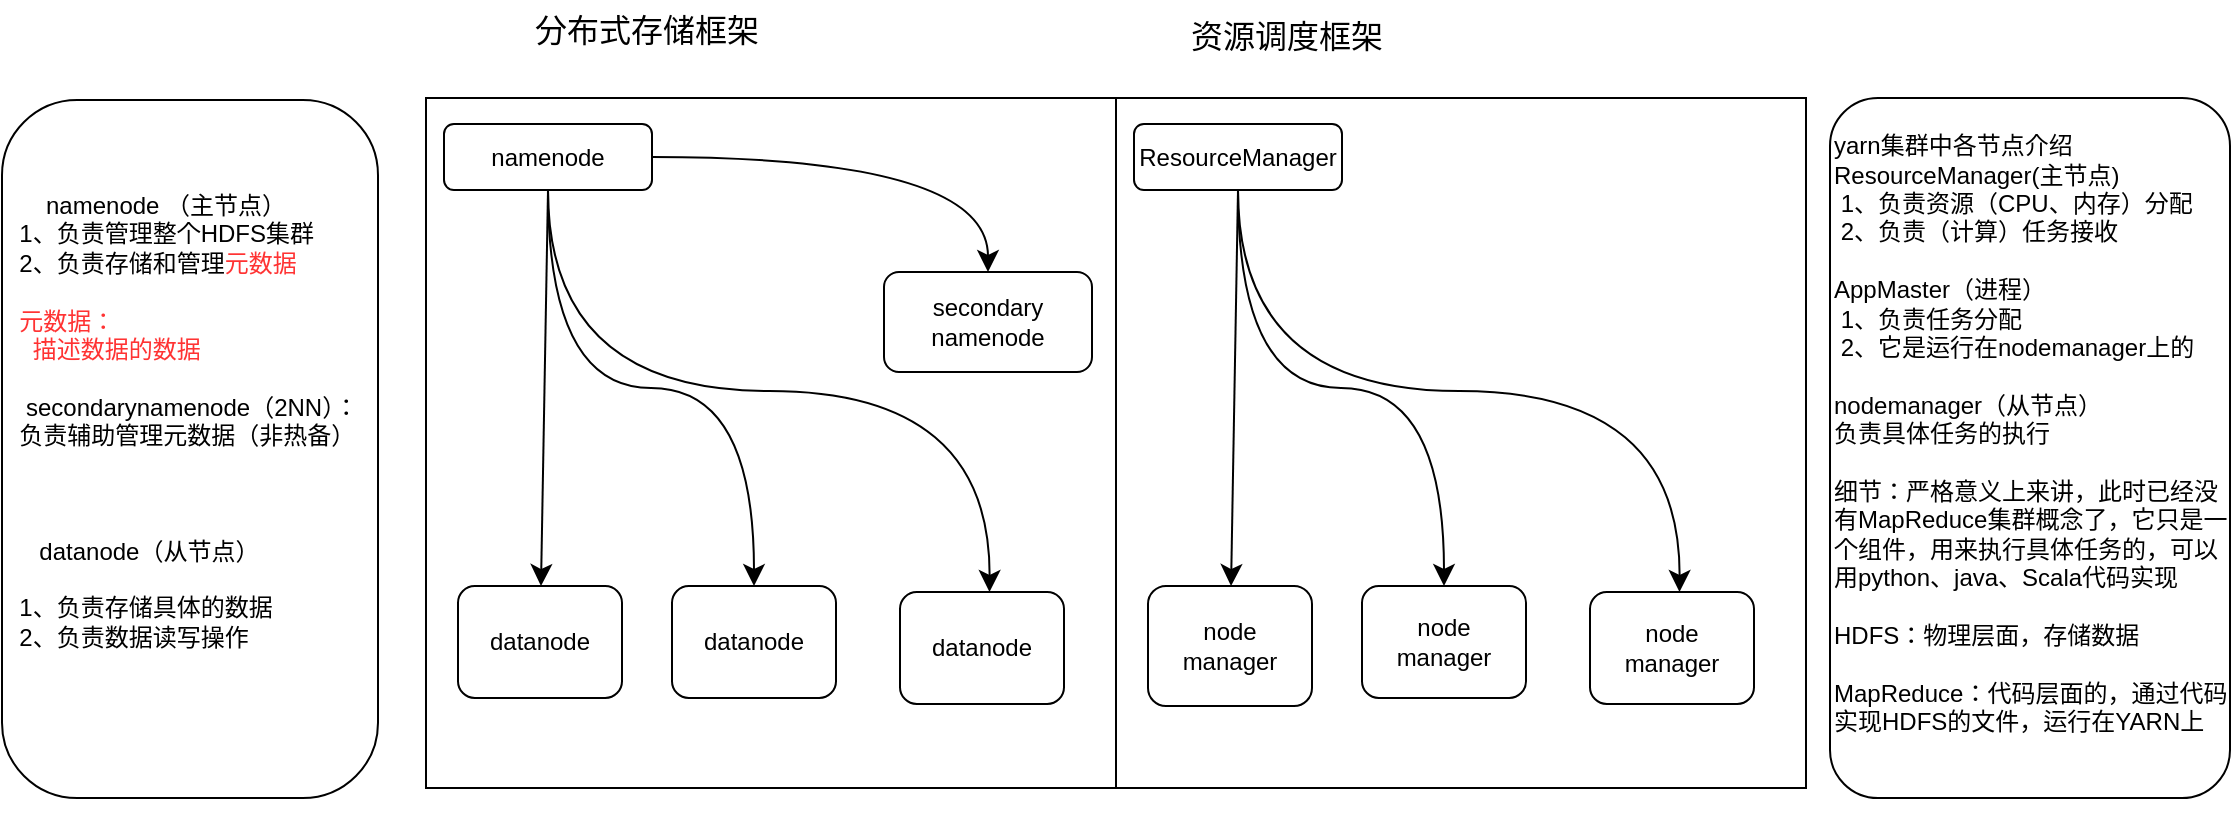 <mxfile version="26.0.16" pages="2">
  <diagram name="第 1 页" id="NIGHU0L8RXe8PCou1VCu">
    <mxGraphModel dx="1350" dy="193" grid="0" gridSize="10" guides="1" tooltips="1" connect="1" arrows="1" fold="1" page="0" pageScale="1" pageWidth="827" pageHeight="1169" math="0" shadow="0">
      <root>
        <mxCell id="0" />
        <mxCell id="1" parent="0" />
        <mxCell id="_zQvC2IturtSRXzetJur-1" value="&amp;nbsp; &amp;nbsp; &amp;nbsp; namenode （主节点）&lt;div&gt;&amp;nbsp; 1、负责管理整个HDFS集群&lt;/div&gt;&lt;div&gt;&amp;nbsp; 2、负责存储和管理&lt;font style=&quot;color: rgb(255, 51, 51);&quot;&gt;元数据&lt;/font&gt;&lt;/div&gt;&lt;div&gt;&amp;nbsp;&amp;nbsp;&lt;/div&gt;&lt;div&gt;&amp;nbsp; &lt;font style=&quot;color: rgb(255, 51, 51);&quot;&gt;元数据：&lt;/font&gt;&lt;/div&gt;&lt;div&gt;&lt;font style=&quot;color: rgb(255, 51, 51);&quot;&gt;&amp;nbsp; &amp;nbsp; 描述数据的数据&lt;/font&gt;&lt;/div&gt;&lt;div&gt;&amp;nbsp;&amp;nbsp;&lt;/div&gt;&lt;div&gt;&amp;nbsp; &amp;nbsp;secondarynamenode（2NN）：&lt;/div&gt;&lt;div&gt;&amp;nbsp; 负责辅助管理元数据（非热备）&lt;/div&gt;&lt;div&gt;&amp;nbsp;&amp;nbsp;&lt;/div&gt;&lt;div&gt;&lt;br&gt;&lt;/div&gt;&lt;div&gt;&lt;br&gt;&lt;/div&gt;&lt;div&gt;&amp;nbsp; &amp;nbsp; &amp;nbsp;datanode（从节点）&lt;/div&gt;&lt;div&gt;&lt;br&gt;&lt;/div&gt;&lt;div&gt;&amp;nbsp; 1、负责存储具体的数据&lt;/div&gt;&lt;div&gt;&amp;nbsp; 2、负责数据读写操作&lt;/div&gt;&lt;div&gt;&lt;br&gt;&lt;/div&gt;&lt;div&gt;&amp;nbsp;&amp;nbsp;&lt;/div&gt;&lt;div&gt;&lt;/div&gt;" style="rounded=1;whiteSpace=wrap;html=1;align=left;arcSize=20;" vertex="1" parent="1">
          <mxGeometry x="-271" y="489" width="188" height="349" as="geometry" />
        </mxCell>
        <mxCell id="_zQvC2IturtSRXzetJur-4" value="" style="edgeStyle=none;curved=1;rounded=0;orthogonalLoop=1;jettySize=auto;html=1;fontSize=12;startSize=8;endSize=8;" edge="1" parent="1" source="_zQvC2IturtSRXzetJur-2">
          <mxGeometry relative="1" as="geometry">
            <mxPoint x="286" y="660.5" as="targetPoint" />
          </mxGeometry>
        </mxCell>
        <mxCell id="_zQvC2IturtSRXzetJur-2" value="" style="whiteSpace=wrap;html=1;aspect=fixed;" vertex="1" parent="1">
          <mxGeometry x="-59" y="488" width="345" height="345" as="geometry" />
        </mxCell>
        <mxCell id="p4J9--JU2lXmuPyPhFH4-5" style="rounded=0;orthogonalLoop=1;jettySize=auto;html=1;exitX=0.5;exitY=1;exitDx=0;exitDy=0;entryX=0.5;entryY=0;entryDx=0;entryDy=0;fontSize=12;startSize=8;endSize=8;strokeColor=default;curved=1;edgeStyle=orthogonalEdgeStyle;" edge="1" parent="1" source="_zQvC2IturtSRXzetJur-5" target="p4J9--JU2lXmuPyPhFH4-1">
          <mxGeometry relative="1" as="geometry" />
        </mxCell>
        <mxCell id="p4J9--JU2lXmuPyPhFH4-9" style="edgeStyle=orthogonalEdgeStyle;rounded=0;orthogonalLoop=1;jettySize=auto;html=1;exitX=1;exitY=0.5;exitDx=0;exitDy=0;entryX=0.5;entryY=0;entryDx=0;entryDy=0;fontSize=12;startSize=8;endSize=8;curved=1;" edge="1" parent="1" source="_zQvC2IturtSRXzetJur-5" target="_zQvC2IturtSRXzetJur-6">
          <mxGeometry relative="1" as="geometry" />
        </mxCell>
        <mxCell id="p4J9--JU2lXmuPyPhFH4-11" style="edgeStyle=none;curved=1;rounded=0;orthogonalLoop=1;jettySize=auto;html=1;exitX=0.5;exitY=1;exitDx=0;exitDy=0;fontSize=12;startSize=8;endSize=8;" edge="1" parent="1" source="_zQvC2IturtSRXzetJur-5" target="_zQvC2IturtSRXzetJur-12">
          <mxGeometry relative="1" as="geometry" />
        </mxCell>
        <mxCell id="_zQvC2IturtSRXzetJur-5" value="namenode" style="rounded=1;whiteSpace=wrap;html=1;" vertex="1" parent="1">
          <mxGeometry x="-50" y="501" width="104" height="33" as="geometry" />
        </mxCell>
        <mxCell id="_zQvC2IturtSRXzetJur-6" value="secondary&lt;div&gt;namenode&lt;/div&gt;" style="rounded=1;whiteSpace=wrap;html=1;" vertex="1" parent="1">
          <mxGeometry x="170" y="575" width="104" height="50" as="geometry" />
        </mxCell>
        <mxCell id="_zQvC2IturtSRXzetJur-12" value="datanode" style="whiteSpace=wrap;html=1;rounded=1;" vertex="1" parent="1">
          <mxGeometry x="-43" y="732" width="82" height="56" as="geometry" />
        </mxCell>
        <mxCell id="p4J9--JU2lXmuPyPhFH4-1" value="datanode" style="whiteSpace=wrap;html=1;rounded=1;" vertex="1" parent="1">
          <mxGeometry x="64" y="732" width="82" height="56" as="geometry" />
        </mxCell>
        <mxCell id="p4J9--JU2lXmuPyPhFH4-2" value="datanode" style="whiteSpace=wrap;html=1;rounded=1;" vertex="1" parent="1">
          <mxGeometry x="178" y="735" width="82" height="56" as="geometry" />
        </mxCell>
        <mxCell id="p4J9--JU2lXmuPyPhFH4-12" style="edgeStyle=orthogonalEdgeStyle;curved=1;rounded=0;orthogonalLoop=1;jettySize=auto;html=1;exitX=0.5;exitY=1;exitDx=0;exitDy=0;entryX=0.558;entryY=0.136;entryDx=0;entryDy=0;entryPerimeter=0;fontSize=12;startSize=8;endSize=8;" edge="1" parent="1" source="_zQvC2IturtSRXzetJur-5">
          <mxGeometry relative="1" as="geometry">
            <mxPoint x="1" y="526.38" as="sourcePoint" />
            <mxPoint x="222.756" y="734.996" as="targetPoint" />
          </mxGeometry>
        </mxCell>
        <mxCell id="p4J9--JU2lXmuPyPhFH4-15" value="分布式存储框架" style="text;strokeColor=none;fillColor=none;html=1;align=center;verticalAlign=middle;whiteSpace=wrap;rounded=0;fontSize=16;rotation=0;" vertex="1" parent="1">
          <mxGeometry x="-29" y="439" width="161" height="30" as="geometry" />
        </mxCell>
        <mxCell id="p4J9--JU2lXmuPyPhFH4-17" value="" style="edgeStyle=none;curved=1;rounded=0;orthogonalLoop=1;jettySize=auto;html=1;fontSize=12;startSize=8;endSize=8;" edge="1" parent="1" source="p4J9--JU2lXmuPyPhFH4-18">
          <mxGeometry relative="1" as="geometry">
            <mxPoint x="631" y="660.5" as="targetPoint" />
          </mxGeometry>
        </mxCell>
        <mxCell id="p4J9--JU2lXmuPyPhFH4-18" value="" style="whiteSpace=wrap;html=1;aspect=fixed;" vertex="1" parent="1">
          <mxGeometry x="286" y="488" width="345" height="345" as="geometry" />
        </mxCell>
        <mxCell id="p4J9--JU2lXmuPyPhFH4-19" style="rounded=0;orthogonalLoop=1;jettySize=auto;html=1;exitX=0.5;exitY=1;exitDx=0;exitDy=0;entryX=0.5;entryY=0;entryDx=0;entryDy=0;fontSize=12;startSize=8;endSize=8;strokeColor=default;curved=1;edgeStyle=orthogonalEdgeStyle;" edge="1" parent="1" source="p4J9--JU2lXmuPyPhFH4-22" target="p4J9--JU2lXmuPyPhFH4-25">
          <mxGeometry relative="1" as="geometry" />
        </mxCell>
        <mxCell id="p4J9--JU2lXmuPyPhFH4-21" style="edgeStyle=none;curved=1;rounded=0;orthogonalLoop=1;jettySize=auto;html=1;exitX=0.5;exitY=1;exitDx=0;exitDy=0;fontSize=12;startSize=8;endSize=8;" edge="1" parent="1" source="p4J9--JU2lXmuPyPhFH4-22" target="p4J9--JU2lXmuPyPhFH4-24">
          <mxGeometry relative="1" as="geometry" />
        </mxCell>
        <mxCell id="p4J9--JU2lXmuPyPhFH4-22" value="ResourceManager" style="rounded=1;whiteSpace=wrap;html=1;" vertex="1" parent="1">
          <mxGeometry x="295" y="501" width="104" height="33" as="geometry" />
        </mxCell>
        <mxCell id="p4J9--JU2lXmuPyPhFH4-24" value="node&lt;div&gt;manager&lt;/div&gt;" style="whiteSpace=wrap;html=1;rounded=1;" vertex="1" parent="1">
          <mxGeometry x="302" y="732" width="82" height="60" as="geometry" />
        </mxCell>
        <mxCell id="p4J9--JU2lXmuPyPhFH4-25" value="node&lt;div&gt;manager&lt;/div&gt;" style="whiteSpace=wrap;html=1;rounded=1;" vertex="1" parent="1">
          <mxGeometry x="409" y="732" width="82" height="56" as="geometry" />
        </mxCell>
        <mxCell id="p4J9--JU2lXmuPyPhFH4-26" value="node&lt;div&gt;manager&lt;/div&gt;" style="whiteSpace=wrap;html=1;rounded=1;" vertex="1" parent="1">
          <mxGeometry x="523" y="735" width="82" height="56" as="geometry" />
        </mxCell>
        <mxCell id="p4J9--JU2lXmuPyPhFH4-27" style="edgeStyle=orthogonalEdgeStyle;curved=1;rounded=0;orthogonalLoop=1;jettySize=auto;html=1;exitX=0.5;exitY=1;exitDx=0;exitDy=0;entryX=0.558;entryY=0.136;entryDx=0;entryDy=0;entryPerimeter=0;fontSize=12;startSize=8;endSize=8;" edge="1" parent="1" source="p4J9--JU2lXmuPyPhFH4-22">
          <mxGeometry relative="1" as="geometry">
            <mxPoint x="346" y="526.38" as="sourcePoint" />
            <mxPoint x="567.756" y="734.996" as="targetPoint" />
          </mxGeometry>
        </mxCell>
        <mxCell id="p4J9--JU2lXmuPyPhFH4-28" value="资源调度框架" style="text;strokeColor=none;fillColor=none;html=1;align=center;verticalAlign=middle;whiteSpace=wrap;rounded=0;fontSize=16;rotation=0;" vertex="1" parent="1">
          <mxGeometry x="291" y="442" width="161" height="30" as="geometry" />
        </mxCell>
        <mxCell id="uyVuABE-XPR5h4AahMCU-4" value="&lt;div&gt;&lt;br&gt;&lt;/div&gt;&lt;div&gt;&lt;br&gt;&lt;/div&gt;yarn集群中各节点介绍&lt;div&gt;ResourceManager(主节点)&lt;/div&gt;&lt;div&gt;&amp;nbsp;1、负责资源（CPU、内存）分配&lt;/div&gt;&lt;div&gt;&amp;nbsp;2、负责（计算）任务接收&lt;/div&gt;&lt;div&gt;&lt;br&gt;&lt;/div&gt;&lt;div&gt;AppMaster（进程）&lt;/div&gt;&lt;div&gt;&amp;nbsp;1、负责任务分配&lt;/div&gt;&lt;div&gt;&amp;nbsp;2、它是运行在nodemanager上的&lt;/div&gt;&lt;div&gt;&lt;br&gt;&lt;/div&gt;&lt;div&gt;nodemanager（从节点）&lt;/div&gt;&lt;div&gt;负责具体任务的执行&lt;/div&gt;&lt;div&gt;&lt;br&gt;&lt;/div&gt;&lt;div&gt;细节：严格意义上来讲，此时已经没有MapReduce集群概念了，它只是一个组件，用来执行具体任务的，可以用python、java、Scala代码实现&lt;/div&gt;&lt;div&gt;&lt;br&gt;&lt;/div&gt;&lt;div&gt;HDFS：物理层面，存储数据&lt;/div&gt;&lt;div&gt;&lt;br&gt;&lt;/div&gt;&lt;div&gt;MapReduce：代码层面的，通过代码实现HDFS的文件，运行在YARN上&lt;/div&gt;&lt;div&gt;&lt;br&gt;&lt;/div&gt;&lt;div&gt;&lt;br&gt;&lt;/div&gt;&lt;div&gt;&lt;br&gt;&lt;/div&gt;" style="rounded=1;whiteSpace=wrap;html=1;align=left;arcSize=12;" vertex="1" parent="1">
          <mxGeometry x="643" y="488" width="200" height="350" as="geometry" />
        </mxCell>
      </root>
    </mxGraphModel>
  </diagram>
  <diagram id="YOrMmQKmZUuSQKiRuL1V" name="第 2 页">
    <mxGraphModel dx="1350" dy="593" grid="0" gridSize="10" guides="1" tooltips="1" connect="1" arrows="1" fold="1" page="0" pageScale="1" pageWidth="827" pageHeight="1169" math="0" shadow="0">
      <root>
        <mxCell id="0" />
        <mxCell id="1" parent="0" />
        <mxCell id="nlml7O_xwI6AjSfj_YXx-1" value="&amp;nbsp; &amp;nbsp; &amp;nbsp; namenode （主节点）&lt;div&gt;&amp;nbsp; 1、负责管理整个HDFS集群&lt;/div&gt;&lt;div&gt;&amp;nbsp; 2、负责存储和管理&lt;font style=&quot;color: rgb(255, 51, 51);&quot;&gt;元数据&lt;/font&gt;&lt;/div&gt;&lt;div&gt;&amp;nbsp;&amp;nbsp;&lt;/div&gt;&lt;div&gt;&amp;nbsp; &lt;font style=&quot;color: rgb(255, 51, 51);&quot;&gt;元数据：&lt;/font&gt;&lt;/div&gt;&lt;div&gt;&lt;font style=&quot;color: rgb(255, 51, 51);&quot;&gt;&amp;nbsp; &amp;nbsp; 描述数据的数据=&amp;gt;名称、权限、分布式存储100TB文件分多份，node1、node3、node5&lt;/font&gt;&lt;/div&gt;&lt;div&gt;&amp;nbsp;&amp;nbsp;&lt;/div&gt;&lt;div&gt;&amp;nbsp; &amp;nbsp;secondarynamenode（2NN）：&lt;/div&gt;&lt;div&gt;&amp;nbsp; 负责辅助管理元数据（非热备）&lt;/div&gt;&lt;div&gt;&amp;nbsp;&amp;nbsp;&lt;/div&gt;&lt;div&gt;&lt;br&gt;&lt;/div&gt;&lt;div&gt;&lt;br&gt;&lt;/div&gt;&lt;div&gt;&amp;nbsp; &amp;nbsp; &amp;nbsp;datanode（从节点）&lt;/div&gt;&lt;div&gt;&lt;br&gt;&lt;/div&gt;&lt;div&gt;&amp;nbsp; 1、负责存储具体的数据&lt;/div&gt;&lt;div&gt;&amp;nbsp; 2、负责数据读写操作&lt;/div&gt;&lt;div&gt;&lt;br&gt;&lt;/div&gt;&lt;div&gt;&amp;nbsp;&amp;nbsp;&lt;/div&gt;&lt;div&gt;&lt;/div&gt;" style="rounded=1;whiteSpace=wrap;html=1;align=left;arcSize=20;" vertex="1" parent="1">
          <mxGeometry x="-309" y="393" width="188" height="349" as="geometry" />
        </mxCell>
        <mxCell id="nlml7O_xwI6AjSfj_YXx-2" value="" style="edgeStyle=none;curved=1;rounded=0;orthogonalLoop=1;jettySize=auto;html=1;fontSize=12;startSize=8;endSize=8;" edge="1" parent="1" source="nlml7O_xwI6AjSfj_YXx-3">
          <mxGeometry relative="1" as="geometry">
            <mxPoint x="231" y="567.5" as="targetPoint" />
          </mxGeometry>
        </mxCell>
        <mxCell id="nlml7O_xwI6AjSfj_YXx-3" value="" style="whiteSpace=wrap;html=1;aspect=fixed;" vertex="1" parent="1">
          <mxGeometry x="-114" y="395" width="345" height="345" as="geometry" />
        </mxCell>
        <mxCell id="nlml7O_xwI6AjSfj_YXx-4" style="rounded=0;orthogonalLoop=1;jettySize=auto;html=1;exitX=0.5;exitY=1;exitDx=0;exitDy=0;entryX=0.5;entryY=0;entryDx=0;entryDy=0;fontSize=12;startSize=8;endSize=8;strokeColor=default;curved=1;edgeStyle=orthogonalEdgeStyle;" edge="1" parent="1" source="nlml7O_xwI6AjSfj_YXx-7" target="nlml7O_xwI6AjSfj_YXx-10">
          <mxGeometry relative="1" as="geometry" />
        </mxCell>
        <mxCell id="nlml7O_xwI6AjSfj_YXx-5" style="edgeStyle=orthogonalEdgeStyle;rounded=0;orthogonalLoop=1;jettySize=auto;html=1;exitX=1;exitY=0.5;exitDx=0;exitDy=0;entryX=0.5;entryY=0;entryDx=0;entryDy=0;fontSize=12;startSize=8;endSize=8;curved=1;" edge="1" parent="1" source="nlml7O_xwI6AjSfj_YXx-7" target="nlml7O_xwI6AjSfj_YXx-8">
          <mxGeometry relative="1" as="geometry" />
        </mxCell>
        <mxCell id="nlml7O_xwI6AjSfj_YXx-6" style="edgeStyle=none;curved=1;rounded=0;orthogonalLoop=1;jettySize=auto;html=1;exitX=0.5;exitY=1;exitDx=0;exitDy=0;fontSize=12;startSize=8;endSize=8;" edge="1" parent="1" source="nlml7O_xwI6AjSfj_YXx-7" target="nlml7O_xwI6AjSfj_YXx-9">
          <mxGeometry relative="1" as="geometry" />
        </mxCell>
        <mxCell id="nlml7O_xwI6AjSfj_YXx-7" value="namenode" style="rounded=1;whiteSpace=wrap;html=1;" vertex="1" parent="1">
          <mxGeometry x="-105" y="408" width="104" height="33" as="geometry" />
        </mxCell>
        <mxCell id="nlml7O_xwI6AjSfj_YXx-8" value="secondary&lt;div&gt;namenode&lt;/div&gt;" style="rounded=1;whiteSpace=wrap;html=1;" vertex="1" parent="1">
          <mxGeometry x="115" y="482" width="104" height="50" as="geometry" />
        </mxCell>
        <mxCell id="nlml7O_xwI6AjSfj_YXx-9" value="datanode" style="whiteSpace=wrap;html=1;rounded=1;" vertex="1" parent="1">
          <mxGeometry x="-98" y="639" width="82" height="56" as="geometry" />
        </mxCell>
        <mxCell id="nlml7O_xwI6AjSfj_YXx-10" value="datanode" style="whiteSpace=wrap;html=1;rounded=1;" vertex="1" parent="1">
          <mxGeometry x="9" y="639" width="82" height="56" as="geometry" />
        </mxCell>
        <mxCell id="nlml7O_xwI6AjSfj_YXx-11" value="datanode" style="whiteSpace=wrap;html=1;rounded=1;" vertex="1" parent="1">
          <mxGeometry x="123" y="642" width="82" height="56" as="geometry" />
        </mxCell>
        <mxCell id="nlml7O_xwI6AjSfj_YXx-12" style="edgeStyle=orthogonalEdgeStyle;curved=1;rounded=0;orthogonalLoop=1;jettySize=auto;html=1;exitX=0.5;exitY=1;exitDx=0;exitDy=0;entryX=0.558;entryY=0.136;entryDx=0;entryDy=0;entryPerimeter=0;fontSize=12;startSize=8;endSize=8;" edge="1" parent="1" source="nlml7O_xwI6AjSfj_YXx-7">
          <mxGeometry relative="1" as="geometry">
            <mxPoint x="-54" y="433.38" as="sourcePoint" />
            <mxPoint x="167.756" y="641.996" as="targetPoint" />
          </mxGeometry>
        </mxCell>
        <mxCell id="nlml7O_xwI6AjSfj_YXx-14" value="" style="edgeStyle=none;curved=1;rounded=0;orthogonalLoop=1;jettySize=auto;html=1;fontSize=12;startSize=8;endSize=8;" edge="1" parent="1" source="nlml7O_xwI6AjSfj_YXx-15">
          <mxGeometry relative="1" as="geometry">
            <mxPoint x="576" y="567.5" as="targetPoint" />
          </mxGeometry>
        </mxCell>
        <mxCell id="nlml7O_xwI6AjSfj_YXx-15" value="" style="whiteSpace=wrap;html=1;aspect=fixed;" vertex="1" parent="1">
          <mxGeometry x="231" y="395" width="345" height="345" as="geometry" />
        </mxCell>
        <mxCell id="nlml7O_xwI6AjSfj_YXx-16" style="rounded=0;orthogonalLoop=1;jettySize=auto;html=1;exitX=0.5;exitY=1;exitDx=0;exitDy=0;entryX=0.5;entryY=0;entryDx=0;entryDy=0;fontSize=12;startSize=8;endSize=8;strokeColor=default;curved=1;edgeStyle=orthogonalEdgeStyle;" edge="1" parent="1" source="nlml7O_xwI6AjSfj_YXx-18" target="nlml7O_xwI6AjSfj_YXx-20">
          <mxGeometry relative="1" as="geometry" />
        </mxCell>
        <mxCell id="nlml7O_xwI6AjSfj_YXx-17" style="edgeStyle=orthogonalEdgeStyle;curved=1;rounded=0;orthogonalLoop=1;jettySize=auto;html=1;exitX=0.5;exitY=1;exitDx=0;exitDy=0;fontSize=12;startSize=8;endSize=8;" edge="1" parent="1" source="nlml7O_xwI6AjSfj_YXx-18" target="nlml7O_xwI6AjSfj_YXx-19">
          <mxGeometry relative="1" as="geometry" />
        </mxCell>
        <mxCell id="nlml7O_xwI6AjSfj_YXx-18" value="JopTracker" style="rounded=1;whiteSpace=wrap;html=1;" vertex="1" parent="1">
          <mxGeometry x="343" y="418" width="104" height="33" as="geometry" />
        </mxCell>
        <mxCell id="nlml7O_xwI6AjSfj_YXx-19" value="Task&lt;div&gt;Tracker&lt;/div&gt;" style="whiteSpace=wrap;html=1;rounded=1;" vertex="1" parent="1">
          <mxGeometry x="247" y="639" width="82" height="60" as="geometry" />
        </mxCell>
        <mxCell id="nlml7O_xwI6AjSfj_YXx-20" value="Task&lt;div&gt;Tracker&lt;/div&gt;" style="whiteSpace=wrap;html=1;rounded=1;" vertex="1" parent="1">
          <mxGeometry x="354" y="639" width="82" height="56" as="geometry" />
        </mxCell>
        <mxCell id="nlml7O_xwI6AjSfj_YXx-21" value="Task&lt;div&gt;Tracker&lt;/div&gt;" style="whiteSpace=wrap;html=1;rounded=1;" vertex="1" parent="1">
          <mxGeometry x="468" y="642" width="82" height="56" as="geometry" />
        </mxCell>
        <mxCell id="nlml7O_xwI6AjSfj_YXx-22" style="edgeStyle=orthogonalEdgeStyle;curved=1;rounded=0;orthogonalLoop=1;jettySize=auto;html=1;exitX=0.5;exitY=1;exitDx=0;exitDy=0;entryX=0.558;entryY=0.136;entryDx=0;entryDy=0;entryPerimeter=0;fontSize=12;startSize=8;endSize=8;" edge="1" parent="1" source="nlml7O_xwI6AjSfj_YXx-18">
          <mxGeometry relative="1" as="geometry">
            <mxPoint x="291" y="433.38" as="sourcePoint" />
            <mxPoint x="512.756" y="641.996" as="targetPoint" />
          </mxGeometry>
        </mxCell>
        <mxCell id="nlml7O_xwI6AjSfj_YXx-24" value="&lt;div&gt;MapReduce集群&lt;/div&gt;&lt;div&gt;&lt;br&gt;&lt;/div&gt;&lt;div&gt;JopTracker（主节点）&lt;/div&gt;&lt;div&gt;1、负责资源（CPU、内存）分配&lt;/div&gt;&lt;div&gt;2、负责接收任务与分配任务&lt;/div&gt;&lt;div&gt;&lt;br&gt;&lt;/div&gt;&lt;div&gt;TaskTracker&lt;/div&gt;&lt;div&gt;负责执行JopTracker分配的任务&lt;/div&gt;&lt;div&gt;&lt;br&gt;&lt;/div&gt;&lt;div&gt;&lt;br&gt;&lt;/div&gt;&lt;div&gt;&lt;br&gt;&lt;/div&gt;&lt;div&gt;&lt;br&gt;&lt;/div&gt;&lt;div&gt;存在的问题：&lt;/div&gt;&lt;div&gt;&lt;font style=&quot;color: rgb(255, 204, 204);&quot;&gt;&lt;br&gt;&lt;/font&gt;&lt;/div&gt;&lt;div&gt;&lt;font style=&quot;color: rgb(255, 204, 204);&quot;&gt;1、单点故障&lt;/font&gt;&lt;/div&gt;&lt;div&gt;&lt;font style=&quot;color: rgb(255, 204, 204);&quot;&gt;2、由于JopTracker既要又要负责资源管理，负责任务接收与分配，所以出现宕机风险较高！&lt;/font&gt;&lt;/div&gt;&lt;div&gt;&lt;br&gt;&lt;/div&gt;&lt;div&gt;&lt;br&gt;&lt;/div&gt;&lt;div&gt;&lt;br&gt;&lt;/div&gt;&lt;div&gt;&lt;br&gt;&lt;/div&gt;&lt;div&gt;&lt;br&gt;&lt;/div&gt;" style="rounded=1;whiteSpace=wrap;html=1;align=left;arcSize=12;" vertex="1" parent="1">
          <mxGeometry x="588" y="395" width="200" height="350" as="geometry" />
        </mxCell>
        <mxCell id="nlml7O_xwI6AjSfj_YXx-25" value="注意：namenode中只有存储元素，介质内存&lt;div&gt;每个文件只占150B（字节）&lt;/div&gt;" style="rounded=1;whiteSpace=wrap;html=1;" vertex="1" parent="1">
          <mxGeometry x="-54" y="266" width="394" height="60" as="geometry" />
        </mxCell>
        <mxCell id="yzAWsKJfCPO_yTtGRd-x-1" value="HDFS分布式存储框架" style="text;strokeColor=none;fillColor=none;html=1;align=center;verticalAlign=middle;whiteSpace=wrap;rounded=0;fontSize=16;rotation=0;" vertex="1" parent="1">
          <mxGeometry x="-58" y="346" width="161" height="30" as="geometry" />
        </mxCell>
        <mxCell id="yzAWsKJfCPO_yTtGRd-x-2" value="MapReduce（分合）分布式计算框架" style="text;strokeColor=none;fillColor=none;html=1;align=center;verticalAlign=middle;whiteSpace=wrap;rounded=0;fontSize=16;rotation=0;" vertex="1" parent="1">
          <mxGeometry x="320" y="346" width="274" height="30" as="geometry" />
        </mxCell>
        <mxCell id="yzAWsKJfCPO_yTtGRd-x-3" value="33TB" style="rounded=1;whiteSpace=wrap;html=1;" vertex="1" parent="1">
          <mxGeometry x="-109.5" y="765" width="105" height="45" as="geometry" />
        </mxCell>
        <mxCell id="yzAWsKJfCPO_yTtGRd-x-5" value="33TB" style="rounded=1;whiteSpace=wrap;html=1;" vertex="1" parent="1">
          <mxGeometry x="6" y="765" width="105" height="45" as="geometry" />
        </mxCell>
        <mxCell id="yzAWsKJfCPO_yTtGRd-x-7" value="33TB" style="rounded=1;whiteSpace=wrap;html=1;" vertex="1" parent="1">
          <mxGeometry x="119" y="765" width="105" height="45" as="geometry" />
        </mxCell>
      </root>
    </mxGraphModel>
  </diagram>
</mxfile>
